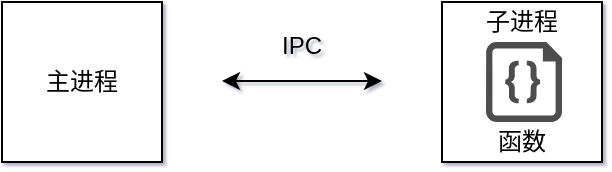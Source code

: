 <mxfile version="14.6.13" type="device"><diagram id="OXZfFdEjUsCswzGT0AAY" name="Page-1"><mxGraphModel dx="749" dy="666" grid="1" gridSize="10" guides="1" tooltips="1" connect="1" arrows="1" fold="1" page="1" pageScale="1" pageWidth="827" pageHeight="1169" background="none" math="0" shadow="1"><root><mxCell id="0"/><mxCell id="1" parent="0"/><mxCell id="6kIN31EeUdU7zSrhKUYY-1" value="主进程" style="whiteSpace=wrap;html=1;aspect=fixed;" parent="1" vertex="1"><mxGeometry x="210" y="320" width="80" height="80" as="geometry"/></mxCell><mxCell id="6kIN31EeUdU7zSrhKUYY-2" value="" style="endArrow=classic;startArrow=classic;html=1;" parent="1" edge="1"><mxGeometry width="50" height="50" relative="1" as="geometry"><mxPoint x="320" y="359.5" as="sourcePoint"/><mxPoint x="400" y="359.5" as="targetPoint"/></mxGeometry></mxCell><mxCell id="6kIN31EeUdU7zSrhKUYY-3" value="" style="whiteSpace=wrap;html=1;aspect=fixed;" parent="1" vertex="1"><mxGeometry x="430" y="320" width="80" height="80" as="geometry"/></mxCell><mxCell id="6kIN31EeUdU7zSrhKUYY-8" value="" style="verticalLabelPosition=bottom;html=1;verticalAlign=top;align=center;strokeColor=none;shape=mxgraph.azure.code_file;pointerEvents=1;fillColor=#4D4D4D;" parent="1" vertex="1"><mxGeometry x="452" y="340" width="38" height="40" as="geometry"/></mxCell><mxCell id="6kIN31EeUdU7zSrhKUYY-9" value="子进程" style="text;html=1;strokeColor=none;fillColor=none;align=center;verticalAlign=middle;whiteSpace=wrap;rounded=0;" parent="1" vertex="1"><mxGeometry x="450" y="320" width="40" height="20" as="geometry"/></mxCell><mxCell id="6kIN31EeUdU7zSrhKUYY-10" value="函数" style="text;html=1;strokeColor=none;fillColor=none;align=center;verticalAlign=middle;whiteSpace=wrap;rounded=0;" parent="1" vertex="1"><mxGeometry x="450" y="380" width="40" height="20" as="geometry"/></mxCell><mxCell id="mrVUX60Pw1R2kV6i7nPq-1" value="IPC" style="text;html=1;strokeColor=none;fillColor=none;align=center;verticalAlign=middle;whiteSpace=wrap;rounded=0;" parent="1" vertex="1"><mxGeometry x="340" y="332" width="40" height="20" as="geometry"/></mxCell></root></mxGraphModel></diagram></mxfile>